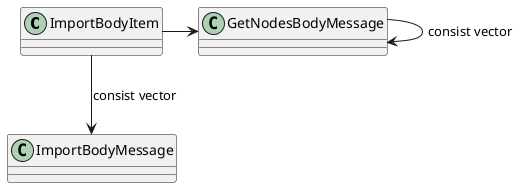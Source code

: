 @startuml
class ImportBodyItem
class ImportBodyMessage
class GetNodesBodyMessage

ImportBodyItem --> ImportBodyMessage:consist vector

GetNodesBodyMessage -> GetNodesBodyMessage:consist vector
ImportBodyItem -> GetNodesBodyMessage
@enduml